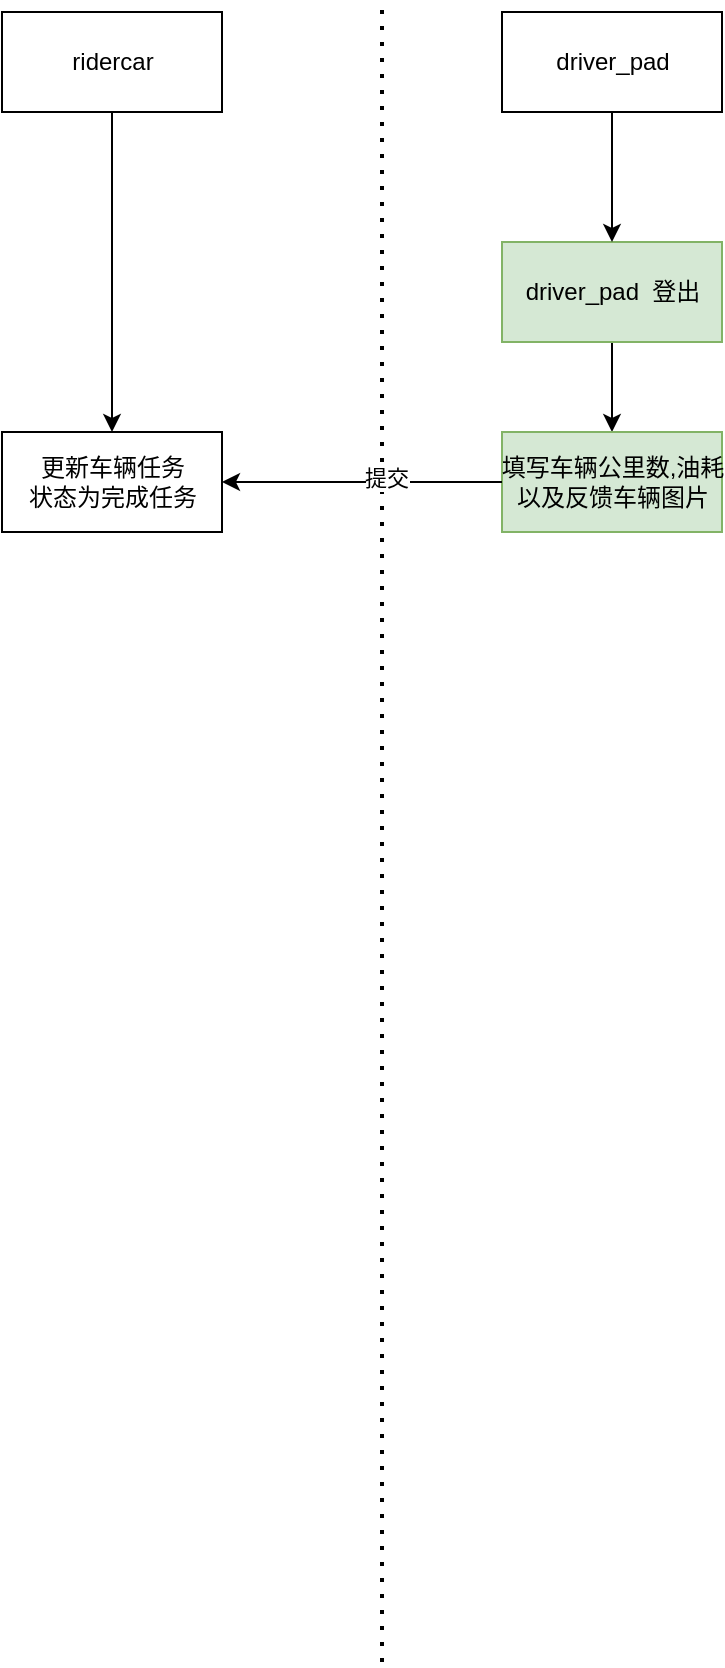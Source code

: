 <mxfile version="14.8.3" type="github">
  <diagram id="mLkuZAHF6S4WpNiskGd3" name="Page-1">
    <mxGraphModel dx="2066" dy="1128" grid="1" gridSize="10" guides="1" tooltips="1" connect="1" arrows="1" fold="1" page="1" pageScale="1" pageWidth="827" pageHeight="1169" math="0" shadow="0">
      <root>
        <mxCell id="0" />
        <mxCell id="1" parent="0" />
        <mxCell id="nns9SZrJcxWjnw9OrAUo-3" value="driver_pad" style="html=1;" parent="1" vertex="1">
          <mxGeometry x="910" y="325" width="110" height="50" as="geometry" />
        </mxCell>
        <mxCell id="UYR3SHHamV7FcYUzkwfX-4" value="" style="edgeStyle=orthogonalEdgeStyle;rounded=0;orthogonalLoop=1;jettySize=auto;html=1;" edge="1" parent="1" source="nns9SZrJcxWjnw9OrAUo-15" target="UYR3SHHamV7FcYUzkwfX-2">
          <mxGeometry relative="1" as="geometry" />
        </mxCell>
        <mxCell id="nns9SZrJcxWjnw9OrAUo-15" value="driver_pad&amp;nbsp; 登出" style="html=1;fillColor=#d5e8d4;strokeColor=#82b366;" parent="1" vertex="1">
          <mxGeometry x="910" y="440" width="110" height="50" as="geometry" />
        </mxCell>
        <mxCell id="nns9SZrJcxWjnw9OrAUo-19" value="" style="endArrow=classic;html=1;exitX=0.5;exitY=1;exitDx=0;exitDy=0;" parent="1" source="nns9SZrJcxWjnw9OrAUo-3" target="nns9SZrJcxWjnw9OrAUo-15" edge="1">
          <mxGeometry width="50" height="50" relative="1" as="geometry">
            <mxPoint x="1070" y="475" as="sourcePoint" />
            <mxPoint x="1120" y="425" as="targetPoint" />
          </mxGeometry>
        </mxCell>
        <mxCell id="nns9SZrJcxWjnw9OrAUo-27" value="" style="endArrow=none;dashed=1;html=1;dashPattern=1 3;strokeWidth=2;" parent="1" edge="1">
          <mxGeometry width="50" height="50" relative="1" as="geometry">
            <mxPoint x="850" y="1150" as="sourcePoint" />
            <mxPoint x="850" y="320" as="targetPoint" />
          </mxGeometry>
        </mxCell>
        <mxCell id="UYR3SHHamV7FcYUzkwfX-1" value="ridercar" style="html=1;" vertex="1" parent="1">
          <mxGeometry x="660" y="325" width="110" height="50" as="geometry" />
        </mxCell>
        <mxCell id="UYR3SHHamV7FcYUzkwfX-2" value="填写车辆公里数,油耗&lt;br&gt;以及反馈车辆图片" style="html=1;fillColor=#d5e8d4;strokeColor=#82b366;" vertex="1" parent="1">
          <mxGeometry x="910" y="535" width="110" height="50" as="geometry" />
        </mxCell>
        <mxCell id="UYR3SHHamV7FcYUzkwfX-5" value="更新车辆任务&lt;br&gt;状态为完成任务" style="html=1;" vertex="1" parent="1">
          <mxGeometry x="660" y="535" width="110" height="50" as="geometry" />
        </mxCell>
        <mxCell id="UYR3SHHamV7FcYUzkwfX-6" value="" style="endArrow=classic;html=1;exitX=0;exitY=0.5;exitDx=0;exitDy=0;entryX=1;entryY=0.5;entryDx=0;entryDy=0;" edge="1" parent="1" source="UYR3SHHamV7FcYUzkwfX-2" target="UYR3SHHamV7FcYUzkwfX-5">
          <mxGeometry width="50" height="50" relative="1" as="geometry">
            <mxPoint x="840" y="680" as="sourcePoint" />
            <mxPoint x="890" y="630" as="targetPoint" />
          </mxGeometry>
        </mxCell>
        <mxCell id="UYR3SHHamV7FcYUzkwfX-8" value="提交" style="edgeLabel;html=1;align=center;verticalAlign=middle;resizable=0;points=[];" vertex="1" connectable="0" parent="UYR3SHHamV7FcYUzkwfX-6">
          <mxGeometry x="-0.171" y="-2" relative="1" as="geometry">
            <mxPoint as="offset" />
          </mxGeometry>
        </mxCell>
        <mxCell id="UYR3SHHamV7FcYUzkwfX-7" value="" style="endArrow=classic;html=1;exitX=0.5;exitY=1;exitDx=0;exitDy=0;" edge="1" parent="1" source="UYR3SHHamV7FcYUzkwfX-1" target="UYR3SHHamV7FcYUzkwfX-5">
          <mxGeometry width="50" height="50" relative="1" as="geometry">
            <mxPoint x="620" y="500" as="sourcePoint" />
            <mxPoint x="670" y="450" as="targetPoint" />
          </mxGeometry>
        </mxCell>
      </root>
    </mxGraphModel>
  </diagram>
</mxfile>

